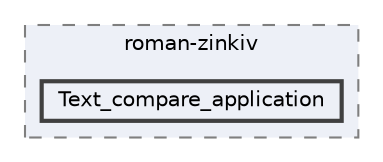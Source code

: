 digraph "D:/myProgrammingPlayground/GlobalLogic Basecamp/2/roman-zinkiv/Text_compare_application"
{
 // LATEX_PDF_SIZE
  bgcolor="transparent";
  edge [fontname=Helvetica,fontsize=10,labelfontname=Helvetica,labelfontsize=10];
  node [fontname=Helvetica,fontsize=10,shape=box,height=0.2,width=0.4];
  compound=true
  subgraph clusterdir_9daeca0962b76ca60bc305457d23f5b0 {
    graph [ bgcolor="#edf0f7", pencolor="grey50", label="roman-zinkiv", fontname=Helvetica,fontsize=10 style="filled,dashed", URL="dir_9daeca0962b76ca60bc305457d23f5b0.html",tooltip=""]
  dir_d700ca2a7464a4f7a2fa2dabe59b40b1 [label="Text_compare_application", fillcolor="#edf0f7", color="grey25", style="filled,bold", URL="dir_d700ca2a7464a4f7a2fa2dabe59b40b1.html",tooltip=""];
  }
}
